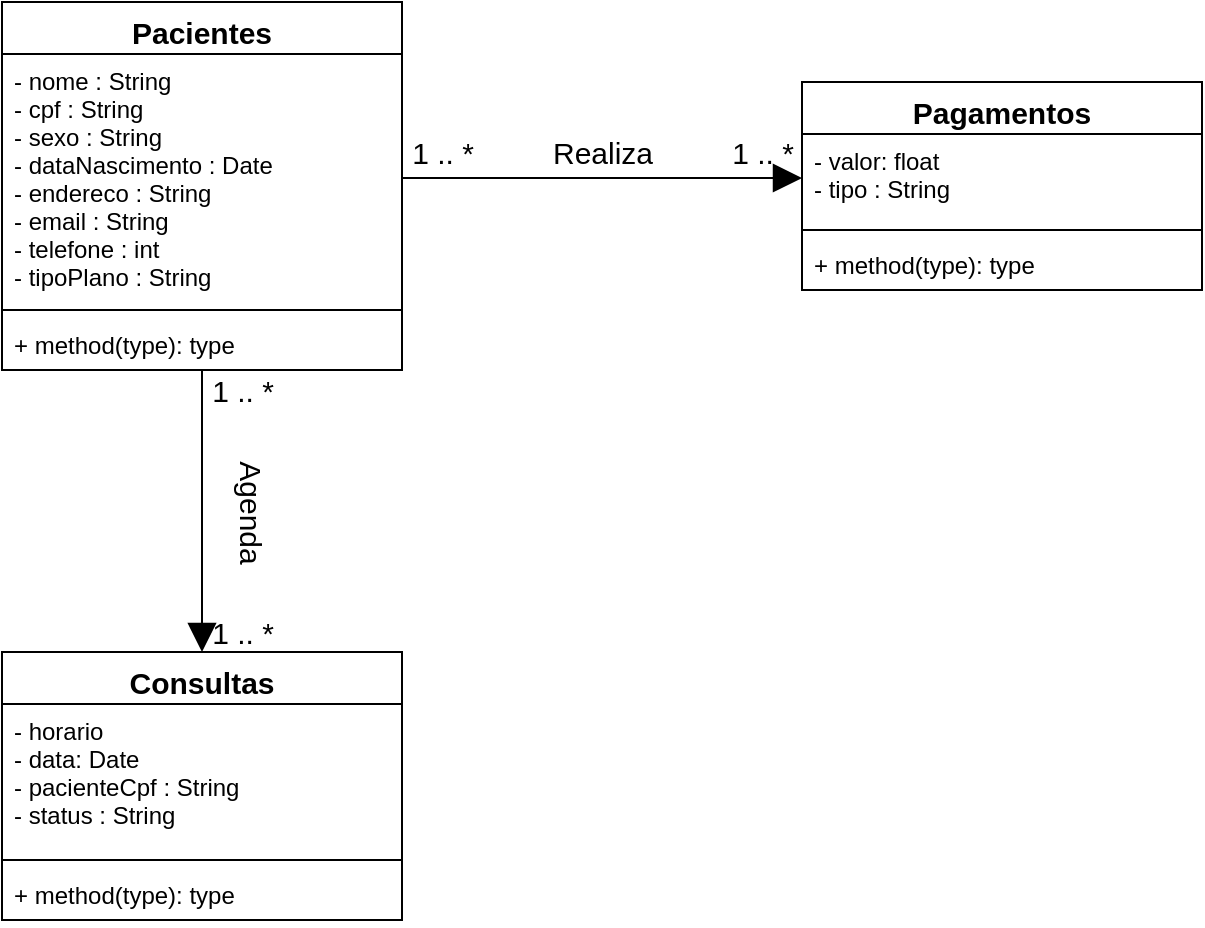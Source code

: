 <mxfile version="14.6.9" type="device"><diagram id="rg-k8v09DZM8uCW68wN-" name="Página-1"><mxGraphModel dx="1800" dy="798" grid="1" gridSize="10" guides="1" tooltips="1" connect="1" arrows="1" fold="1" page="1" pageScale="1" pageWidth="1169" pageHeight="827" math="0" shadow="0"><root><mxCell id="0"/><mxCell id="1" parent="0"/><mxCell id="7jNhrX8qFzM8LkpU2Btm-1" value="Pacientes" style="swimlane;fontStyle=1;align=center;verticalAlign=top;childLayout=stackLayout;horizontal=1;startSize=26;horizontalStack=0;resizeParent=1;resizeParentMax=0;resizeLast=0;collapsible=1;marginBottom=0;fontSize=15;" vertex="1" parent="1"><mxGeometry x="100" y="135" width="200" height="184" as="geometry"/></mxCell><mxCell id="7jNhrX8qFzM8LkpU2Btm-2" value="- nome : String&#xA;- cpf : String&#xA;- sexo : String&#xA;- dataNascimento : Date&#xA;- endereco : String&#xA;- email : String&#xA;- telefone : int&#xA;- tipoPlano : String&#xA;&#xA;" style="text;strokeColor=none;fillColor=none;align=left;verticalAlign=top;spacingLeft=4;spacingRight=4;overflow=hidden;rotatable=0;points=[[0,0.5],[1,0.5]];portConstraint=eastwest;" vertex="1" parent="7jNhrX8qFzM8LkpU2Btm-1"><mxGeometry y="26" width="200" height="124" as="geometry"/></mxCell><mxCell id="7jNhrX8qFzM8LkpU2Btm-3" value="" style="line;strokeWidth=1;fillColor=none;align=left;verticalAlign=middle;spacingTop=-1;spacingLeft=3;spacingRight=3;rotatable=0;labelPosition=right;points=[];portConstraint=eastwest;" vertex="1" parent="7jNhrX8qFzM8LkpU2Btm-1"><mxGeometry y="150" width="200" height="8" as="geometry"/></mxCell><mxCell id="7jNhrX8qFzM8LkpU2Btm-4" value="+ method(type): type" style="text;strokeColor=none;fillColor=none;align=left;verticalAlign=top;spacingLeft=4;spacingRight=4;overflow=hidden;rotatable=0;points=[[0,0.5],[1,0.5]];portConstraint=eastwest;" vertex="1" parent="7jNhrX8qFzM8LkpU2Btm-1"><mxGeometry y="158" width="200" height="26" as="geometry"/></mxCell><mxCell id="7jNhrX8qFzM8LkpU2Btm-5" value="Consultas" style="swimlane;fontStyle=1;align=center;verticalAlign=top;childLayout=stackLayout;horizontal=1;startSize=26;horizontalStack=0;resizeParent=1;resizeParentMax=0;resizeLast=0;collapsible=1;marginBottom=0;fontSize=15;" vertex="1" parent="1"><mxGeometry x="100" y="460" width="200" height="134" as="geometry"/></mxCell><mxCell id="7jNhrX8qFzM8LkpU2Btm-6" value="- horario&#xA;- data: Date&#xA;- pacienteCpf : String&#xA;- status : String&#xA;&#xA;" style="text;strokeColor=none;fillColor=none;align=left;verticalAlign=top;spacingLeft=4;spacingRight=4;overflow=hidden;rotatable=0;points=[[0,0.5],[1,0.5]];portConstraint=eastwest;" vertex="1" parent="7jNhrX8qFzM8LkpU2Btm-5"><mxGeometry y="26" width="200" height="74" as="geometry"/></mxCell><mxCell id="7jNhrX8qFzM8LkpU2Btm-7" value="" style="line;strokeWidth=1;fillColor=none;align=left;verticalAlign=middle;spacingTop=-1;spacingLeft=3;spacingRight=3;rotatable=0;labelPosition=right;points=[];portConstraint=eastwest;" vertex="1" parent="7jNhrX8qFzM8LkpU2Btm-5"><mxGeometry y="100" width="200" height="8" as="geometry"/></mxCell><mxCell id="7jNhrX8qFzM8LkpU2Btm-8" value="+ method(type): type" style="text;strokeColor=none;fillColor=none;align=left;verticalAlign=top;spacingLeft=4;spacingRight=4;overflow=hidden;rotatable=0;points=[[0,0.5],[1,0.5]];portConstraint=eastwest;" vertex="1" parent="7jNhrX8qFzM8LkpU2Btm-5"><mxGeometry y="108" width="200" height="26" as="geometry"/></mxCell><mxCell id="7jNhrX8qFzM8LkpU2Btm-9" value="Pagamentos&#xA;" style="swimlane;fontStyle=1;align=center;verticalAlign=top;childLayout=stackLayout;horizontal=1;startSize=26;horizontalStack=0;resizeParent=1;resizeParentMax=0;resizeLast=0;collapsible=1;marginBottom=0;fontSize=15;" vertex="1" parent="1"><mxGeometry x="500" y="175" width="200" height="104" as="geometry"/></mxCell><mxCell id="7jNhrX8qFzM8LkpU2Btm-10" value="- valor: float&#xA;- tipo : String&#xA;" style="text;strokeColor=none;fillColor=none;align=left;verticalAlign=top;spacingLeft=4;spacingRight=4;overflow=hidden;rotatable=0;points=[[0,0.5],[1,0.5]];portConstraint=eastwest;" vertex="1" parent="7jNhrX8qFzM8LkpU2Btm-9"><mxGeometry y="26" width="200" height="44" as="geometry"/></mxCell><mxCell id="7jNhrX8qFzM8LkpU2Btm-11" value="" style="line;strokeWidth=1;fillColor=none;align=left;verticalAlign=middle;spacingTop=-1;spacingLeft=3;spacingRight=3;rotatable=0;labelPosition=right;points=[];portConstraint=eastwest;" vertex="1" parent="7jNhrX8qFzM8LkpU2Btm-9"><mxGeometry y="70" width="200" height="8" as="geometry"/></mxCell><mxCell id="7jNhrX8qFzM8LkpU2Btm-12" value="+ method(type): type" style="text;strokeColor=none;fillColor=none;align=left;verticalAlign=top;spacingLeft=4;spacingRight=4;overflow=hidden;rotatable=0;points=[[0,0.5],[1,0.5]];portConstraint=eastwest;" vertex="1" parent="7jNhrX8qFzM8LkpU2Btm-9"><mxGeometry y="78" width="200" height="26" as="geometry"/></mxCell><mxCell id="7jNhrX8qFzM8LkpU2Btm-14" value="" style="endArrow=none;html=1;fontSize=15;exitX=0.5;exitY=0;exitDx=0;exitDy=0;entryX=0.5;entryY=1;entryDx=0;entryDy=0;endFill=0;startArrow=block;startFill=1;endSize=6;startSize=12;" edge="1" parent="1" source="7jNhrX8qFzM8LkpU2Btm-5" target="7jNhrX8qFzM8LkpU2Btm-1"><mxGeometry width="50" height="50" relative="1" as="geometry"><mxPoint x="420" y="370" as="sourcePoint"/><mxPoint x="470" y="320" as="targetPoint"/></mxGeometry></mxCell><mxCell id="7jNhrX8qFzM8LkpU2Btm-15" value="" style="endArrow=block;html=1;fontSize=15;exitX=1;exitY=0.5;exitDx=0;exitDy=0;entryX=0;entryY=0.5;entryDx=0;entryDy=0;startArrow=none;startFill=0;endFill=1;endSize=12;" edge="1" parent="1" source="7jNhrX8qFzM8LkpU2Btm-2" target="7jNhrX8qFzM8LkpU2Btm-10"><mxGeometry width="50" height="50" relative="1" as="geometry"><mxPoint x="420" y="370" as="sourcePoint"/><mxPoint x="470" y="320" as="targetPoint"/></mxGeometry></mxCell><mxCell id="7jNhrX8qFzM8LkpU2Btm-17" value="1 .. *" style="text;html=1;align=center;verticalAlign=middle;resizable=0;points=[];autosize=1;strokeColor=none;fontSize=15;" vertex="1" parent="1"><mxGeometry x="195" y="319" width="50" height="20" as="geometry"/></mxCell><mxCell id="7jNhrX8qFzM8LkpU2Btm-20" value="1 .. *" style="text;html=1;align=center;verticalAlign=middle;resizable=0;points=[];autosize=1;strokeColor=none;fontSize=15;" vertex="1" parent="1"><mxGeometry x="195" y="440" width="50" height="20" as="geometry"/></mxCell><mxCell id="7jNhrX8qFzM8LkpU2Btm-21" value="1 .. *" style="text;html=1;align=center;verticalAlign=middle;resizable=0;points=[];autosize=1;strokeColor=none;fontSize=15;" vertex="1" parent="1"><mxGeometry x="295" y="200" width="50" height="20" as="geometry"/></mxCell><mxCell id="7jNhrX8qFzM8LkpU2Btm-22" value="1 .. *" style="text;html=1;align=center;verticalAlign=middle;resizable=0;points=[];autosize=1;strokeColor=none;fontSize=15;" vertex="1" parent="1"><mxGeometry x="455" y="200" width="50" height="20" as="geometry"/></mxCell><mxCell id="7jNhrX8qFzM8LkpU2Btm-23" value="Realiza" style="text;html=1;align=center;verticalAlign=middle;resizable=0;points=[];autosize=1;strokeColor=none;fontSize=15;" vertex="1" parent="1"><mxGeometry x="370" y="200" width="60" height="20" as="geometry"/></mxCell><mxCell id="7jNhrX8qFzM8LkpU2Btm-24" value="Agenda" style="text;html=1;align=center;verticalAlign=middle;resizable=0;points=[];autosize=1;strokeColor=none;fontSize=15;rotation=90;" vertex="1" parent="1"><mxGeometry x="195" y="380" width="60" height="20" as="geometry"/></mxCell></root></mxGraphModel></diagram></mxfile>